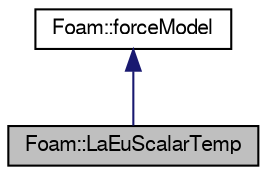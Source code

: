digraph "Foam::LaEuScalarTemp"
{
  edge [fontname="FreeSans",fontsize="10",labelfontname="FreeSans",labelfontsize="10"];
  node [fontname="FreeSans",fontsize="10",shape=record];
  Node1 [label="Foam::LaEuScalarTemp",height=0.2,width=0.4,color="black", fillcolor="grey75", style="filled" fontcolor="black"];
  Node2 -> Node1 [dir="back",color="midnightblue",fontsize="10",style="solid",fontname="FreeSans"];
  Node2 [label="Foam::forceModel",height=0.2,width=0.4,color="black", fillcolor="white", style="filled",URL="$classFoam_1_1forceModel.html"];
}
